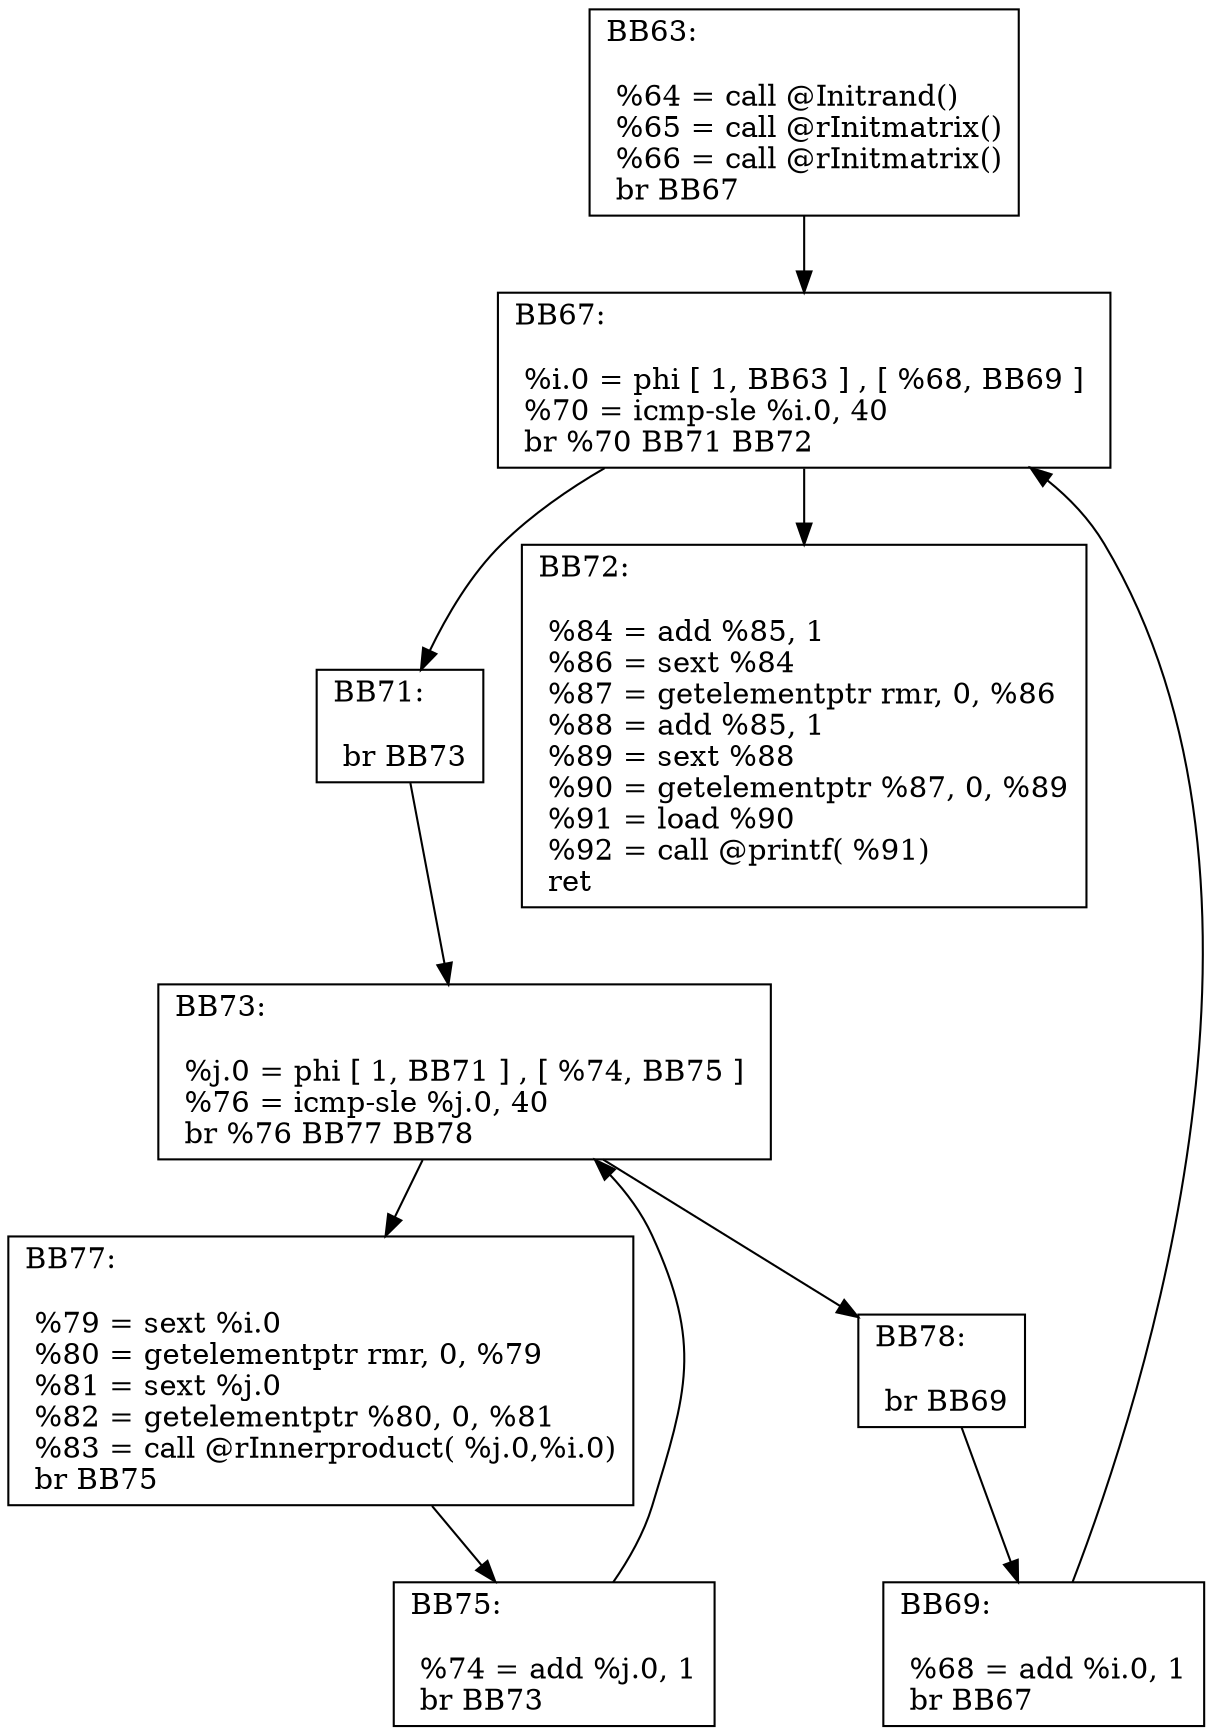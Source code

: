 digraph "CFG for 'Mm' function" {
BB63 [shape=record,
    label="{BB63:\l\l
             %64 = call @Initrand()\l
             %65 = call @rInitmatrix()\l
             %66 = call @rInitmatrix()\l
             br BB67\l
             }"];
BB63 -> BB67
BB67 [shape=record,
    label="{BB67:\l\l
             %i.0 = phi [ 1, BB63 ] , [ %68, BB69 ] \l
             %70 = icmp-sle %i.0, 40\l
             br %70 BB71 BB72\l
             }"];
BB67 -> BB71
BB67 -> BB72
BB71 [shape=record,
    label="{BB71:\l\l
             br BB73\l
             }"];
BB71 -> BB73
BB73 [shape=record,
    label="{BB73:\l\l
             %j.0 = phi [ 1, BB71 ] , [ %74, BB75 ] \l
             %76 = icmp-sle %j.0, 40\l
             br %76 BB77 BB78\l
             }"];
BB73 -> BB77
BB73 -> BB78
BB77 [shape=record,
    label="{BB77:\l\l
             %79 = sext %i.0\l
             %80 = getelementptr rmr, 0, %79\l
             %81 = sext %j.0\l
             %82 = getelementptr %80, 0, %81\l
             %83 = call @rInnerproduct( %j.0,%i.0)\l
             br BB75\l
             }"];
BB77 -> BB75
BB75 [shape=record,
    label="{BB75:\l\l
             %74 = add %j.0, 1\l
             br BB73\l
             }"];
BB75 -> BB73
BB78 [shape=record,
    label="{BB78:\l\l
             br BB69\l
             }"];
BB78 -> BB69
BB69 [shape=record,
    label="{BB69:\l\l
             %68 = add %i.0, 1\l
             br BB67\l
             }"];
BB69 -> BB67
BB72 [shape=record,
    label="{BB72:\l\l
             %84 = add %85, 1\l
             %86 = sext %84\l
             %87 = getelementptr rmr, 0, %86\l
             %88 = add %85, 1\l
             %89 = sext %88\l
             %90 = getelementptr %87, 0, %89\l
             %91 = load %90\l
             %92 = call @printf( %91)\l
             ret\l
             }"];
}